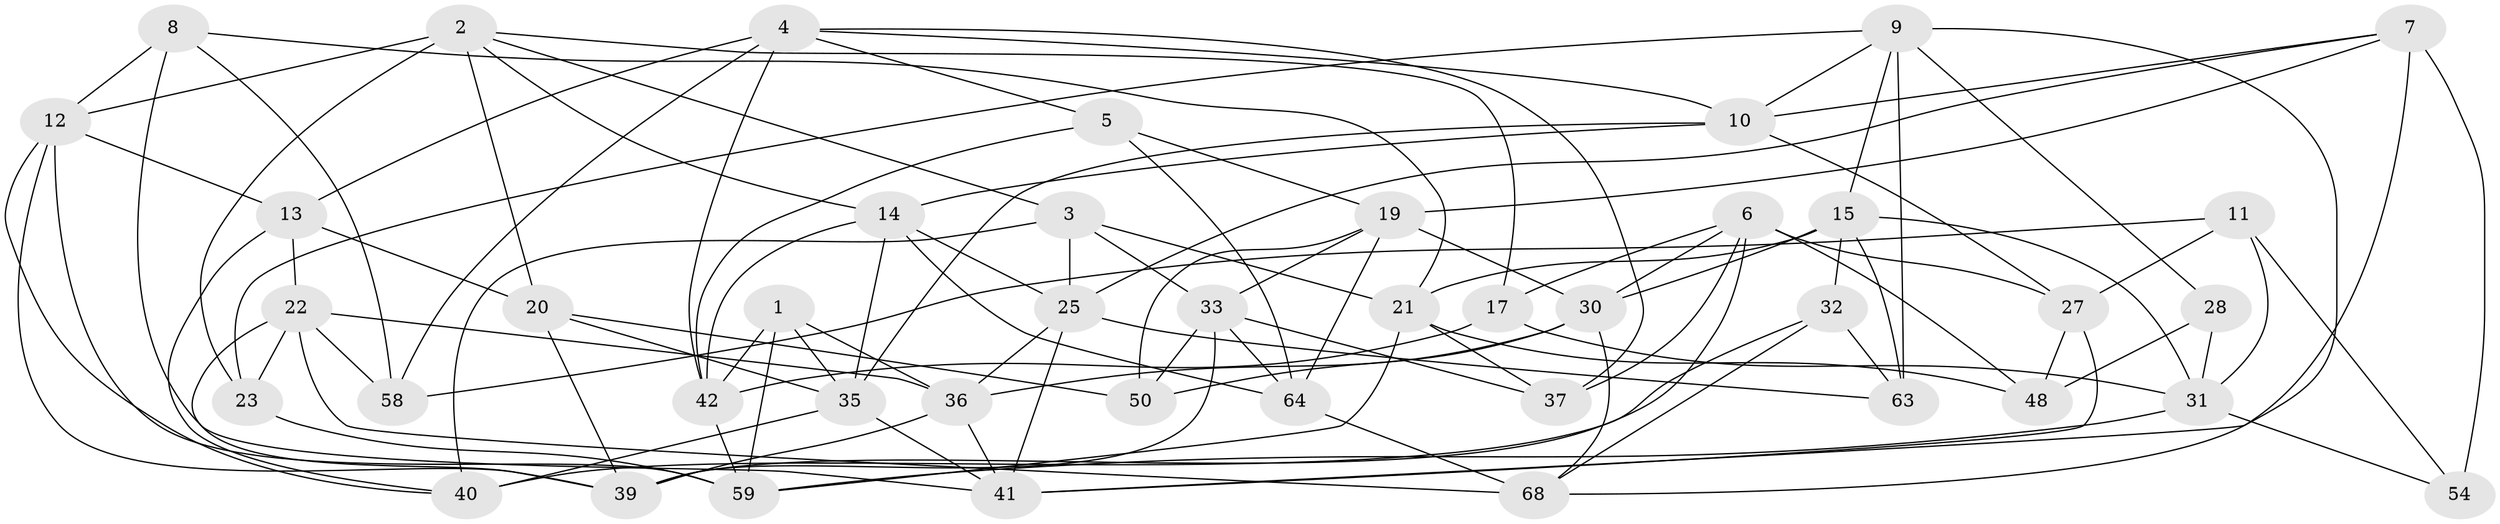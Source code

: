 // original degree distribution, {4: 1.0}
// Generated by graph-tools (version 1.1) at 2025/11/02/27/25 16:11:49]
// undirected, 43 vertices, 110 edges
graph export_dot {
graph [start="1"]
  node [color=gray90,style=filled];
  1;
  2 [super="+43"];
  3 [super="+18"];
  4 [super="+29"];
  5;
  6 [super="+44"];
  7 [super="+55"];
  8;
  9 [super="+26"];
  10 [super="+65"];
  11;
  12 [super="+46"];
  13 [super="+38"];
  14 [super="+45"];
  15 [super="+16"];
  17;
  19 [super="+70"];
  20 [super="+73"];
  21 [super="+57"];
  22 [super="+24"];
  23;
  25 [super="+52"];
  27 [super="+71"];
  28;
  30 [super="+34"];
  31 [super="+56"];
  32;
  33 [super="+47"];
  35 [super="+51"];
  36 [super="+60"];
  37;
  39 [super="+66"];
  40 [super="+72"];
  41 [super="+53"];
  42 [super="+62"];
  48 [super="+49"];
  50;
  54;
  58;
  59 [super="+61"];
  63;
  64 [super="+67"];
  68 [super="+69"];
  1 -- 59;
  1 -- 42;
  1 -- 36;
  1 -- 35;
  2 -- 23;
  2 -- 12;
  2 -- 17;
  2 -- 3;
  2 -- 14;
  2 -- 20;
  3 -- 25;
  3 -- 40 [weight=2];
  3 -- 33;
  3 -- 21;
  4 -- 5;
  4 -- 13;
  4 -- 37;
  4 -- 10;
  4 -- 58;
  4 -- 42;
  5 -- 42;
  5 -- 64;
  5 -- 19;
  6 -- 30;
  6 -- 37;
  6 -- 17;
  6 -- 48;
  6 -- 27;
  6 -- 39;
  7 -- 54 [weight=2];
  7 -- 10;
  7 -- 19;
  7 -- 41;
  7 -- 25;
  8 -- 12;
  8 -- 58;
  8 -- 41;
  8 -- 21;
  9 -- 15;
  9 -- 68;
  9 -- 23;
  9 -- 10;
  9 -- 28;
  9 -- 63;
  10 -- 27;
  10 -- 35;
  10 -- 14;
  11 -- 27;
  11 -- 54;
  11 -- 31;
  11 -- 58;
  12 -- 39;
  12 -- 40;
  12 -- 59;
  12 -- 13;
  13 -- 20 [weight=2];
  13 -- 40;
  13 -- 22;
  14 -- 35;
  14 -- 64;
  14 -- 42;
  14 -- 25;
  15 -- 21;
  15 -- 30;
  15 -- 32;
  15 -- 31;
  15 -- 63;
  17 -- 42;
  17 -- 31;
  19 -- 30;
  19 -- 50;
  19 -- 64;
  19 -- 33;
  20 -- 39;
  20 -- 35;
  20 -- 50;
  21 -- 48;
  21 -- 37;
  21 -- 59;
  22 -- 39;
  22 -- 58;
  22 -- 36;
  22 -- 23;
  22 -- 68;
  23 -- 59;
  25 -- 36;
  25 -- 41;
  25 -- 63;
  27 -- 48 [weight=2];
  27 -- 41;
  28 -- 31;
  28 -- 48 [weight=2];
  30 -- 68;
  30 -- 50;
  30 -- 36;
  31 -- 54;
  31 -- 59;
  32 -- 63;
  32 -- 68;
  32 -- 40;
  33 -- 50;
  33 -- 37;
  33 -- 39;
  33 -- 64;
  35 -- 41;
  35 -- 40;
  36 -- 39;
  36 -- 41;
  42 -- 59;
  64 -- 68 [weight=2];
}
